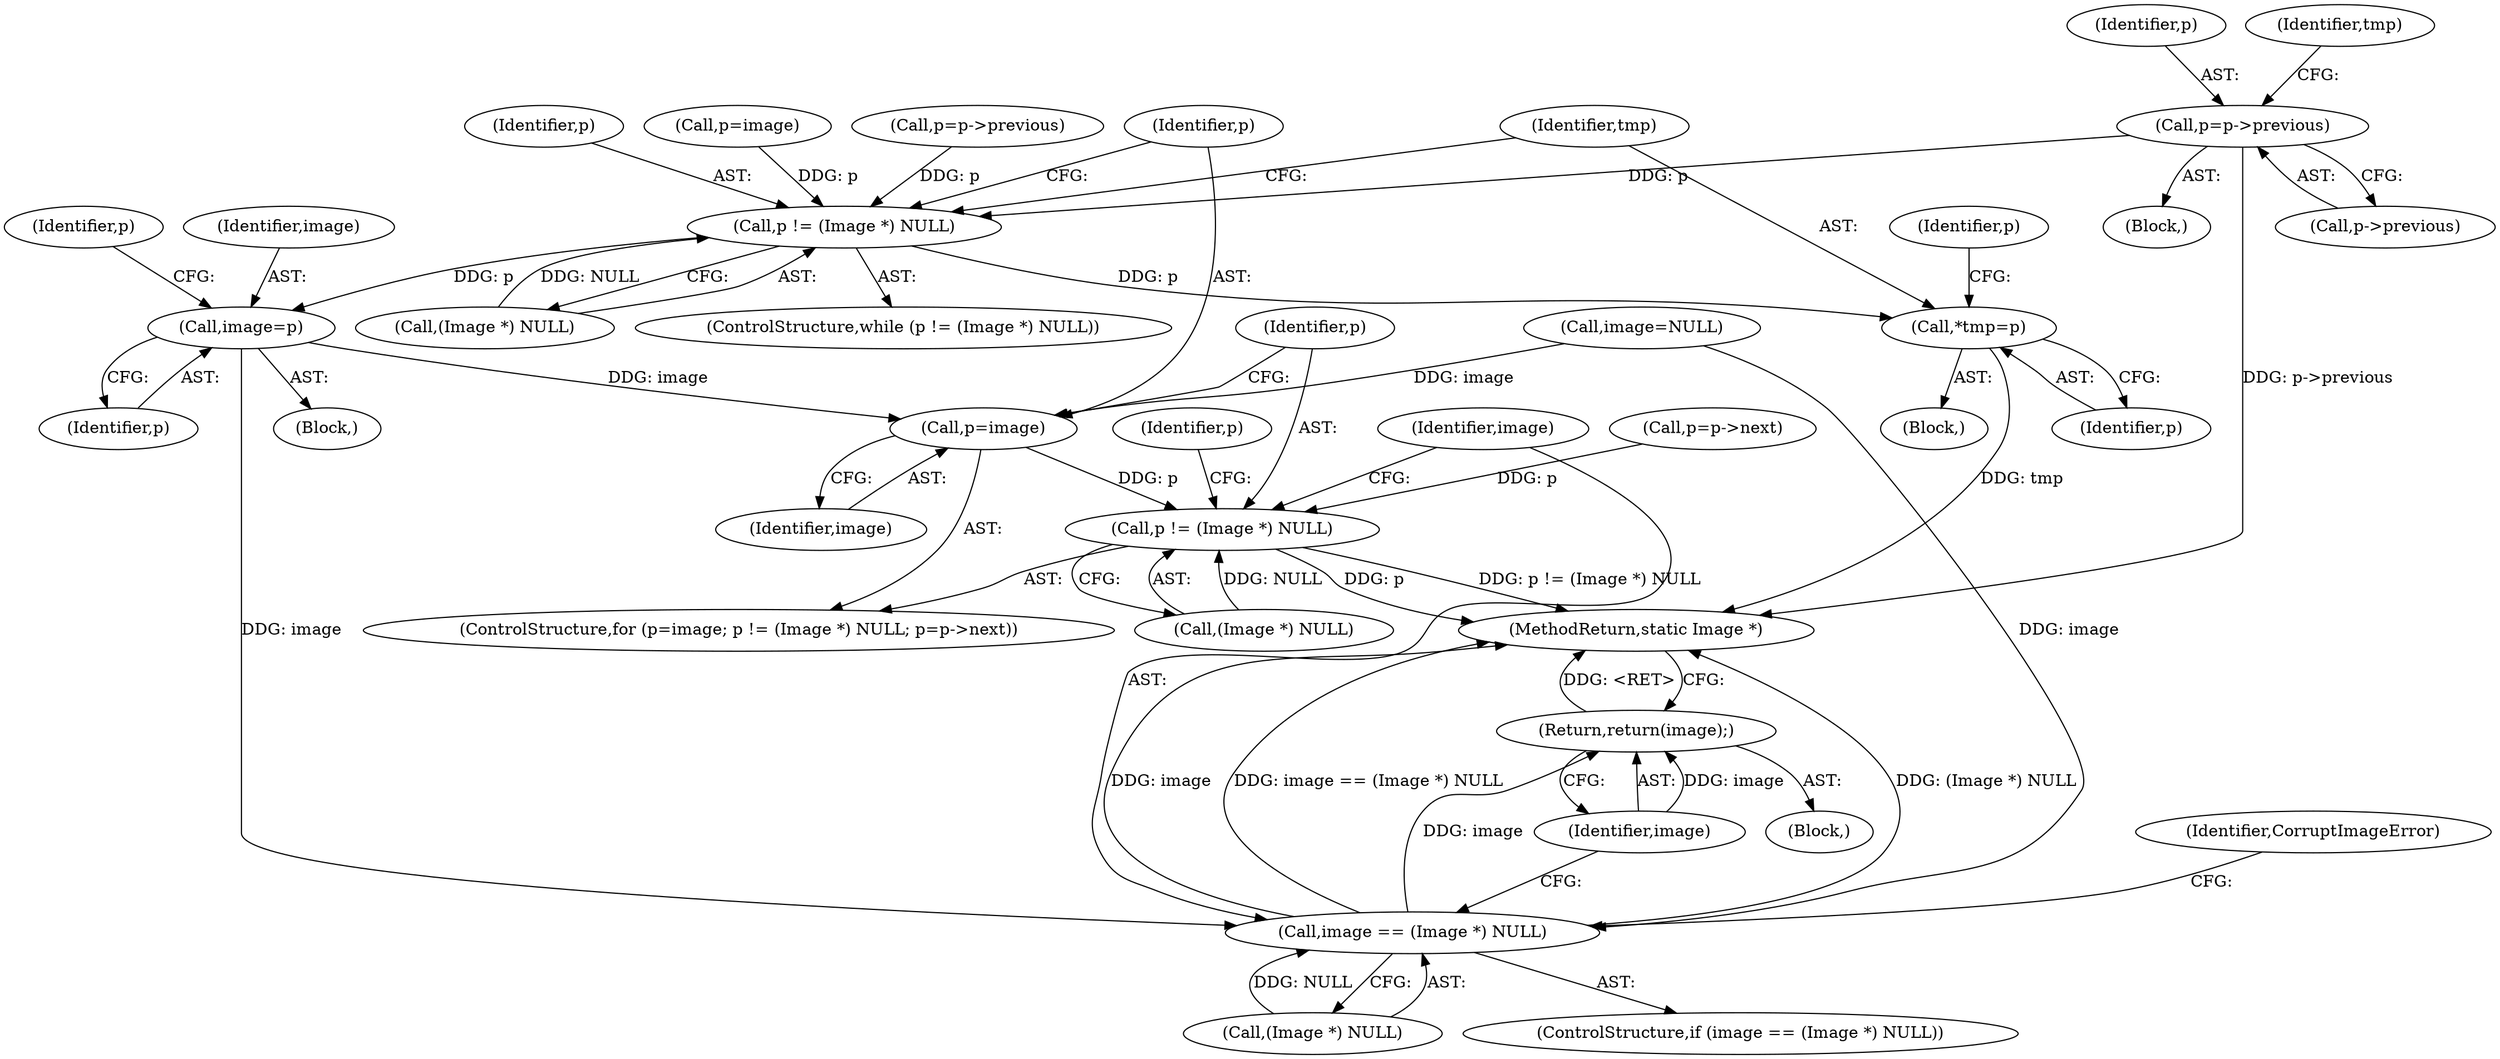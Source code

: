 digraph "0_ImageMagick_d9b2209a69ee90d8df81fb124eb66f593eb9f599_0@pointer" {
"1001863" [label="(Call,p=p->previous)"];
"1001840" [label="(Call,p != (Image *) NULL)"];
"1001847" [label="(Call,*tmp=p)"];
"1001873" [label="(Call,image=p)"];
"1001882" [label="(Call,p=image)"];
"1001885" [label="(Call,p != (Image *) NULL)"];
"1001904" [label="(Call,image == (Image *) NULL)"];
"1001912" [label="(Return,return(image);)"];
"1001872" [label="(Block,)"];
"1001875" [label="(Identifier,p)"];
"1001882" [label="(Call,p=image)"];
"1001897" [label="(Identifier,p)"];
"1001890" [label="(Call,p=p->next)"];
"1001913" [label="(Identifier,image)"];
"1001876" [label="(Call,p=p->previous)"];
"1001862" [label="(Block,)"];
"1001845" [label="(Block,)"];
"1001906" [label="(Call,(Image *) NULL)"];
"1001847" [label="(Call,*tmp=p)"];
"1001904" [label="(Call,image == (Image *) NULL)"];
"1001841" [label="(Identifier,p)"];
"1000141" [label="(Block,)"];
"1001886" [label="(Identifier,p)"];
"1001914" [label="(MethodReturn,static Image *)"];
"1001881" [label="(ControlStructure,for (p=image; p != (Image *) NULL; p=p->next))"];
"1001912" [label="(Return,return(image);)"];
"1001842" [label="(Call,(Image *) NULL)"];
"1001877" [label="(Identifier,p)"];
"1001874" [label="(Identifier,image)"];
"1001883" [label="(Identifier,p)"];
"1001873" [label="(Call,image=p)"];
"1001865" [label="(Call,p->previous)"];
"1001836" [label="(Call,image=NULL)"];
"1001884" [label="(Identifier,image)"];
"1001864" [label="(Identifier,p)"];
"1001903" [label="(ControlStructure,if (image == (Image *) NULL))"];
"1001833" [label="(Call,p=image)"];
"1001885" [label="(Call,p != (Image *) NULL)"];
"1001887" [label="(Call,(Image *) NULL)"];
"1001840" [label="(Call,p != (Image *) NULL)"];
"1001848" [label="(Identifier,tmp)"];
"1001849" [label="(Identifier,p)"];
"1001905" [label="(Identifier,image)"];
"1001910" [label="(Identifier,CorruptImageError)"];
"1001854" [label="(Identifier,p)"];
"1001863" [label="(Call,p=p->previous)"];
"1001839" [label="(ControlStructure,while (p != (Image *) NULL))"];
"1001870" [label="(Identifier,tmp)"];
"1001863" -> "1001862"  [label="AST: "];
"1001863" -> "1001865"  [label="CFG: "];
"1001864" -> "1001863"  [label="AST: "];
"1001865" -> "1001863"  [label="AST: "];
"1001870" -> "1001863"  [label="CFG: "];
"1001863" -> "1001914"  [label="DDG: p->previous"];
"1001863" -> "1001840"  [label="DDG: p"];
"1001840" -> "1001839"  [label="AST: "];
"1001840" -> "1001842"  [label="CFG: "];
"1001841" -> "1001840"  [label="AST: "];
"1001842" -> "1001840"  [label="AST: "];
"1001848" -> "1001840"  [label="CFG: "];
"1001883" -> "1001840"  [label="CFG: "];
"1001876" -> "1001840"  [label="DDG: p"];
"1001833" -> "1001840"  [label="DDG: p"];
"1001842" -> "1001840"  [label="DDG: NULL"];
"1001840" -> "1001847"  [label="DDG: p"];
"1001840" -> "1001873"  [label="DDG: p"];
"1001847" -> "1001845"  [label="AST: "];
"1001847" -> "1001849"  [label="CFG: "];
"1001848" -> "1001847"  [label="AST: "];
"1001849" -> "1001847"  [label="AST: "];
"1001854" -> "1001847"  [label="CFG: "];
"1001847" -> "1001914"  [label="DDG: tmp"];
"1001873" -> "1001872"  [label="AST: "];
"1001873" -> "1001875"  [label="CFG: "];
"1001874" -> "1001873"  [label="AST: "];
"1001875" -> "1001873"  [label="AST: "];
"1001877" -> "1001873"  [label="CFG: "];
"1001873" -> "1001882"  [label="DDG: image"];
"1001873" -> "1001904"  [label="DDG: image"];
"1001882" -> "1001881"  [label="AST: "];
"1001882" -> "1001884"  [label="CFG: "];
"1001883" -> "1001882"  [label="AST: "];
"1001884" -> "1001882"  [label="AST: "];
"1001886" -> "1001882"  [label="CFG: "];
"1001836" -> "1001882"  [label="DDG: image"];
"1001882" -> "1001885"  [label="DDG: p"];
"1001885" -> "1001881"  [label="AST: "];
"1001885" -> "1001887"  [label="CFG: "];
"1001886" -> "1001885"  [label="AST: "];
"1001887" -> "1001885"  [label="AST: "];
"1001897" -> "1001885"  [label="CFG: "];
"1001905" -> "1001885"  [label="CFG: "];
"1001885" -> "1001914"  [label="DDG: p != (Image *) NULL"];
"1001885" -> "1001914"  [label="DDG: p"];
"1001890" -> "1001885"  [label="DDG: p"];
"1001887" -> "1001885"  [label="DDG: NULL"];
"1001904" -> "1001903"  [label="AST: "];
"1001904" -> "1001906"  [label="CFG: "];
"1001905" -> "1001904"  [label="AST: "];
"1001906" -> "1001904"  [label="AST: "];
"1001910" -> "1001904"  [label="CFG: "];
"1001913" -> "1001904"  [label="CFG: "];
"1001904" -> "1001914"  [label="DDG: image"];
"1001904" -> "1001914"  [label="DDG: image == (Image *) NULL"];
"1001904" -> "1001914"  [label="DDG: (Image *) NULL"];
"1001836" -> "1001904"  [label="DDG: image"];
"1001906" -> "1001904"  [label="DDG: NULL"];
"1001904" -> "1001912"  [label="DDG: image"];
"1001912" -> "1000141"  [label="AST: "];
"1001912" -> "1001913"  [label="CFG: "];
"1001913" -> "1001912"  [label="AST: "];
"1001914" -> "1001912"  [label="CFG: "];
"1001912" -> "1001914"  [label="DDG: <RET>"];
"1001913" -> "1001912"  [label="DDG: image"];
}
